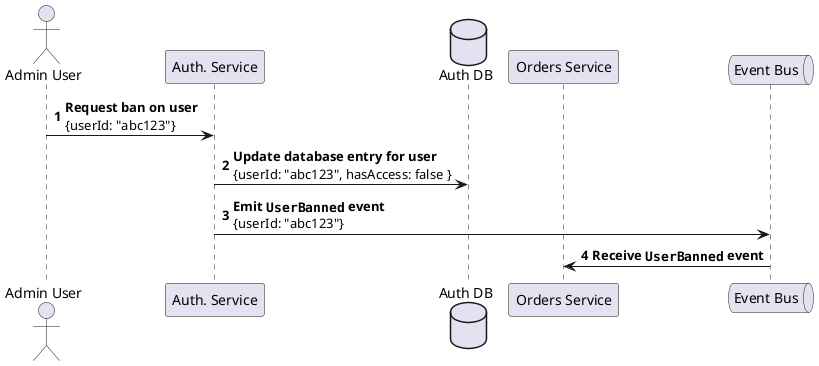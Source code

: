 @startuml
autonumber

actor "Admin User" as admin
participant "Auth. Service" as auth
database "Auth DB" as authdb
participant "Orders Service" as ords
queue "Event Bus" as events

admin -> auth : **Request ban on user**\n{userId: "abc123"}
auth -> authdb : **Update database entry for user**\n{userId: "abc123", hasAccess: false } 
auth -> events : **Emit ""UserBanned"" event**\n{userId: "abc123"} 
ords <- events : **Receive ""UserBanned"" event**

@enduml